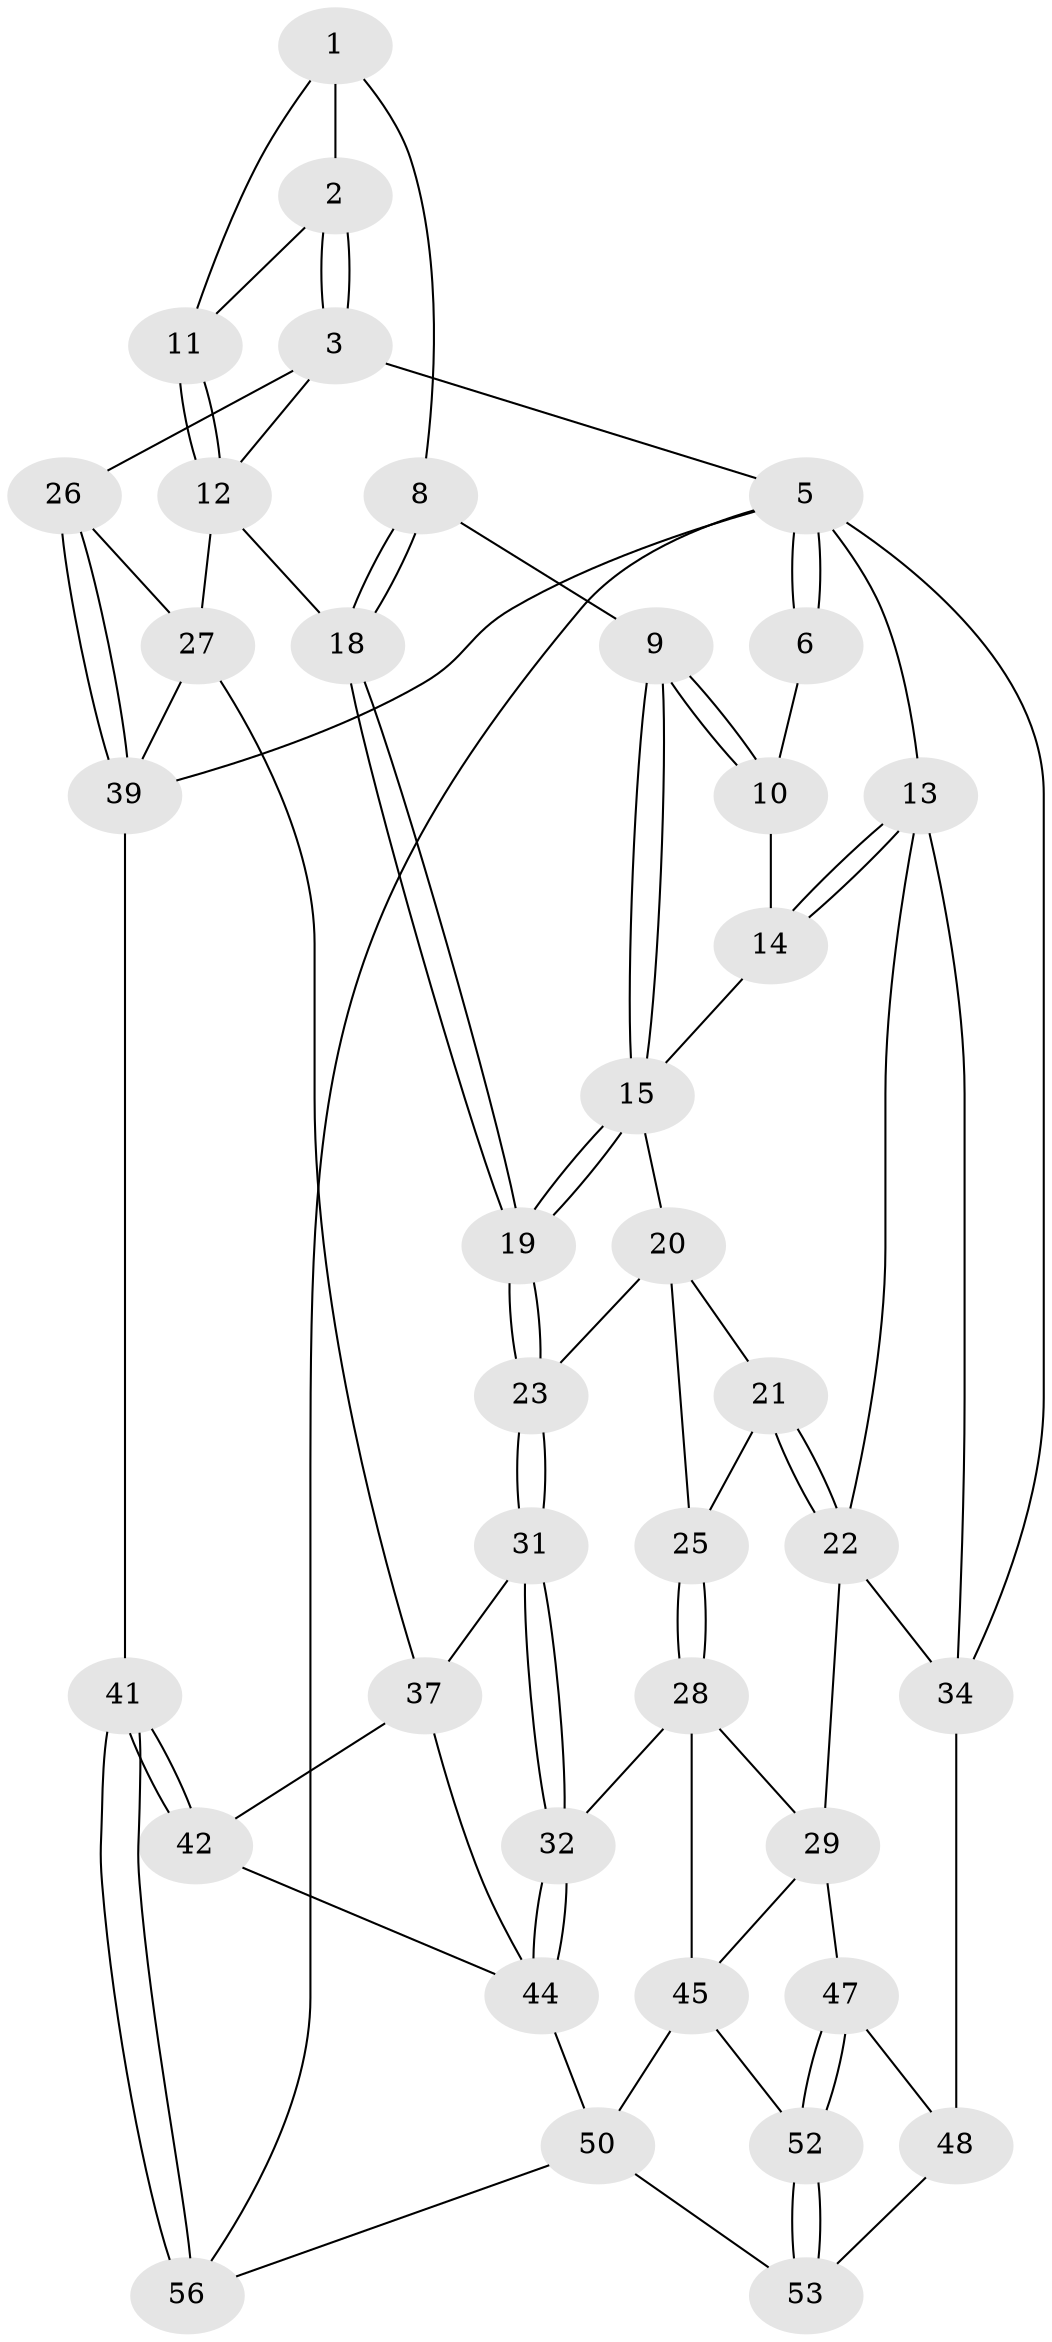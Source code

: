 // original degree distribution, {3: 0.03571428571428571, 4: 0.21428571428571427, 5: 0.5714285714285714, 6: 0.17857142857142858}
// Generated by graph-tools (version 1.1) at 2025/12/02/27/25 16:12:00]
// undirected, 39 vertices, 87 edges
graph export_dot {
graph [start="1"]
  node [color=gray90,style=filled];
  1 [pos="+0.6979534855351995+0",super="+7"];
  2 [pos="+0.7315641866198875+0.03278467877974447"];
  3 [pos="+1+0.1994478931269142",super="+4"];
  5 [pos="+1+0",super="+38"];
  6 [pos="+0.6250781670767468+0"];
  8 [pos="+0.6043960654569835+0.23133651861491344"];
  9 [pos="+0.6029543637138495+0.23019858018400624"];
  10 [pos="+0.3908299376818766+0"];
  11 [pos="+0.7236089650392055+0.19728660614394153"];
  12 [pos="+0.8264322947303695+0.32001422216792724",super="+17"];
  13 [pos="+0+0"];
  14 [pos="+0.3828129510767208+0"];
  15 [pos="+0.4406447221493212+0.29670430804869147",super="+16"];
  18 [pos="+0.6477247576376467+0.39979205920372596"];
  19 [pos="+0.5786989944748527+0.4332209995400862"];
  20 [pos="+0.389130834866311+0.31442621422820505",super="+24"];
  21 [pos="+0.2720565389529674+0.33823123036489644"];
  22 [pos="+0+0.08830701099118266",super="+30"];
  23 [pos="+0.5036199666385525+0.5466720691356228"];
  25 [pos="+0.2922329019967822+0.46079238402317085"];
  26 [pos="+1+0.4436157982097853"];
  27 [pos="+0.8328547064972447+0.5390560423880213",super="+36"];
  28 [pos="+0.2807120020161773+0.47176510130175825",super="+33"];
  29 [pos="+0.08370814063881979+0.5654651355986258",super="+46"];
  31 [pos="+0.5006089299019838+0.592824592236768"];
  32 [pos="+0.48107144593832823+0.6251190925429829"];
  34 [pos="+0+0.620341065289782",super="+35"];
  37 [pos="+0.7212551622809008+0.6542394603555508",super="+43"];
  39 [pos="+1+0.8218106731402153",super="+40"];
  41 [pos="+0.9160996759882671+0.981362749220178"];
  42 [pos="+0.8753592743583452+0.9468065643102369"];
  44 [pos="+0.57072494569214+0.7899294155466017",super="+49"];
  45 [pos="+0.3649720229465349+0.6878333709739706",super="+51"];
  47 [pos="+0.20599144534708505+0.7965537287886802"];
  48 [pos="+0.19877319251222014+0.7977883708585887",super="+54"];
  50 [pos="+0.4678883284688663+0.9541649354820951",super="+55"];
  52 [pos="+0.2933154385143175+0.870463433419717"];
  53 [pos="+0.3284444956228922+1"];
  56 [pos="+1+1"];
  1 -- 2;
  1 -- 8;
  1 -- 11;
  2 -- 3;
  2 -- 3;
  2 -- 11;
  3 -- 12;
  3 -- 26;
  3 -- 5;
  5 -- 6;
  5 -- 6;
  5 -- 13;
  5 -- 56;
  5 -- 34;
  5 -- 39;
  6 -- 10;
  8 -- 9;
  8 -- 18;
  8 -- 18;
  9 -- 10;
  9 -- 10;
  9 -- 15;
  9 -- 15;
  10 -- 14;
  11 -- 12;
  11 -- 12;
  12 -- 18;
  12 -- 27;
  13 -- 14;
  13 -- 14;
  13 -- 22;
  13 -- 34;
  14 -- 15;
  15 -- 19;
  15 -- 19;
  15 -- 20;
  18 -- 19;
  18 -- 19;
  19 -- 23;
  19 -- 23;
  20 -- 21;
  20 -- 25;
  20 -- 23;
  21 -- 22;
  21 -- 22;
  21 -- 25;
  22 -- 34;
  22 -- 29;
  23 -- 31;
  23 -- 31;
  25 -- 28;
  25 -- 28;
  26 -- 27;
  26 -- 39;
  26 -- 39;
  27 -- 37;
  27 -- 39;
  28 -- 29;
  28 -- 32;
  28 -- 45;
  29 -- 45;
  29 -- 47;
  31 -- 32;
  31 -- 32;
  31 -- 37;
  32 -- 44;
  32 -- 44;
  34 -- 48 [weight=2];
  37 -- 42;
  37 -- 44;
  39 -- 41;
  41 -- 42;
  41 -- 42;
  41 -- 56;
  41 -- 56;
  42 -- 44;
  44 -- 50;
  45 -- 50;
  45 -- 52;
  47 -- 48;
  47 -- 52;
  47 -- 52;
  48 -- 53;
  50 -- 56;
  50 -- 53;
  52 -- 53;
  52 -- 53;
}
